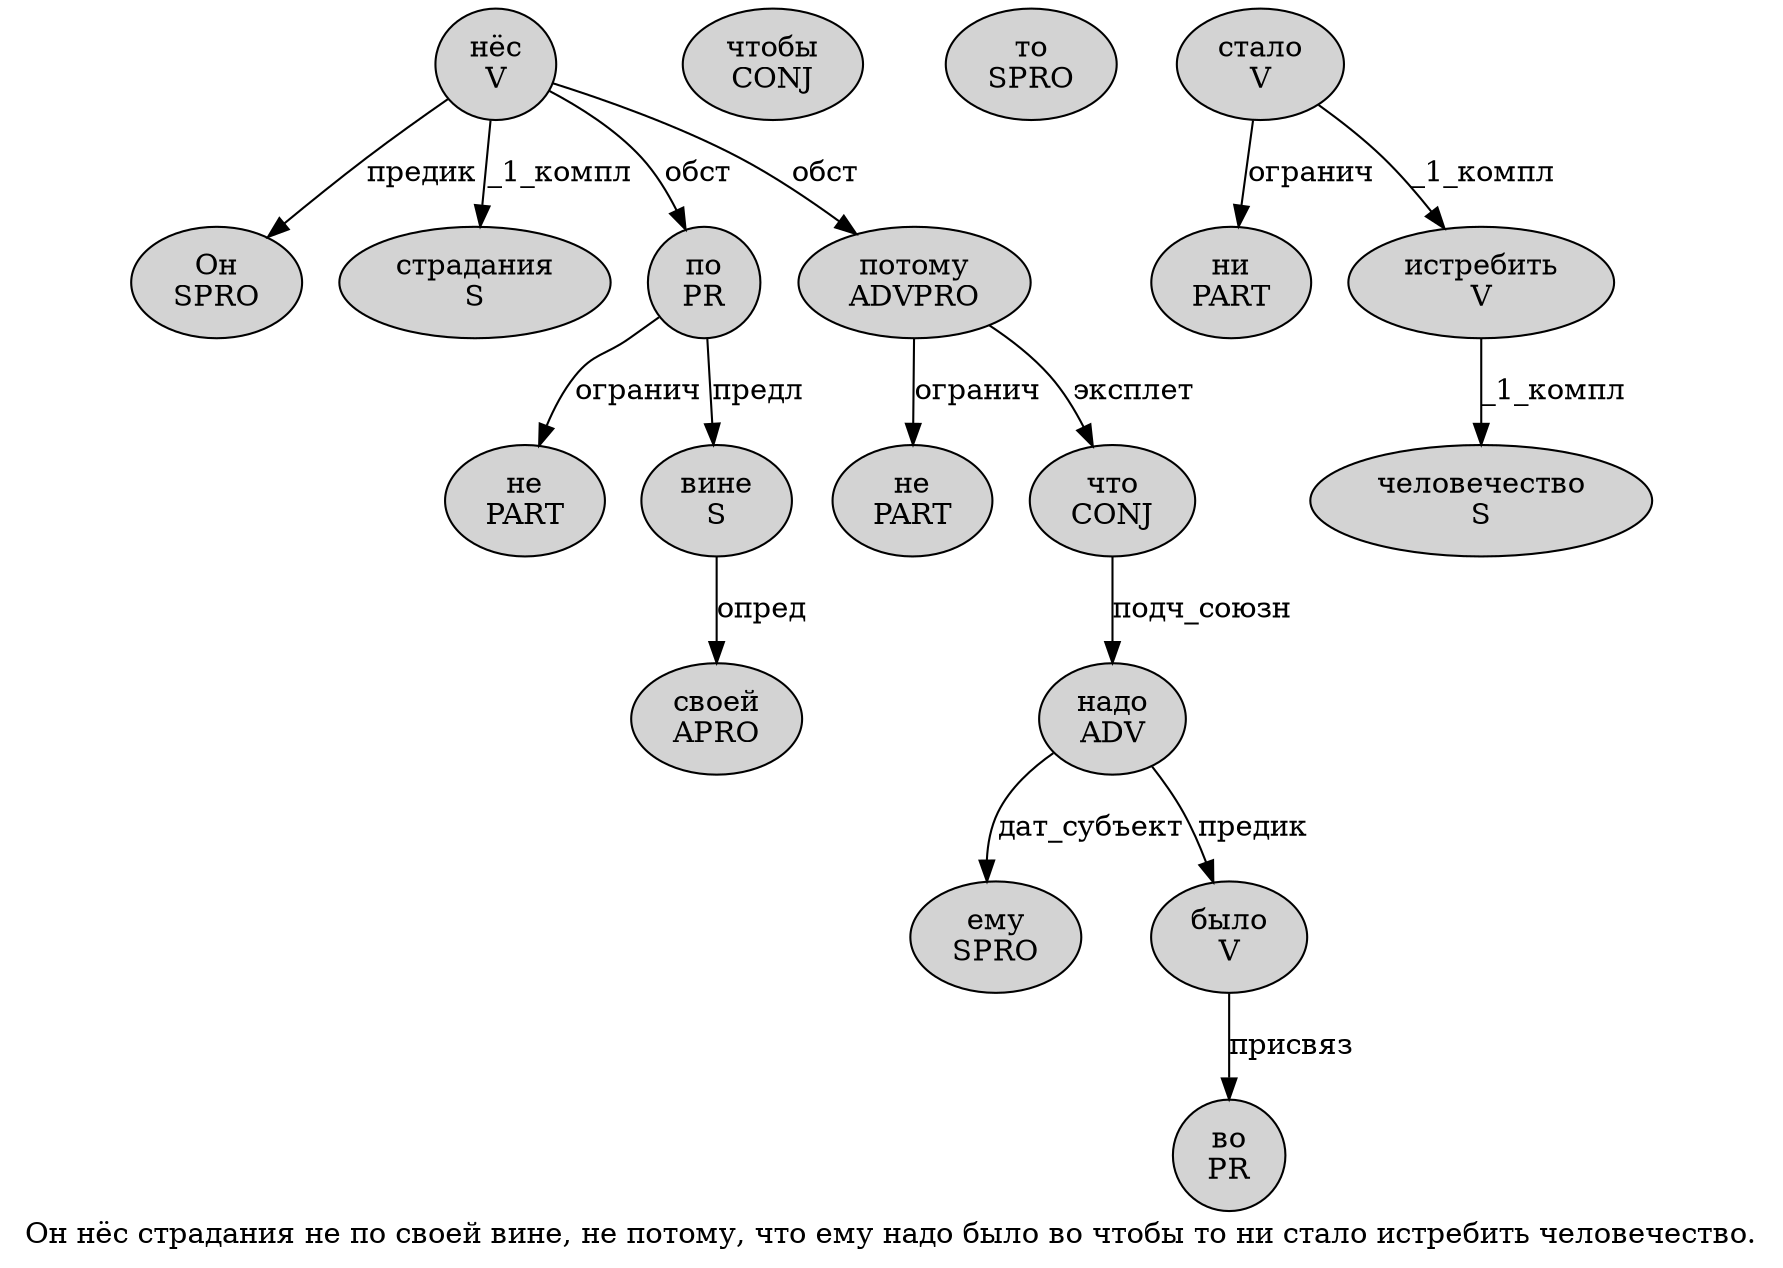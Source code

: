 digraph SENTENCE_4594 {
	graph [label="Он нёс страдания не по своей вине, не потому, что ему надо было во чтобы то ни стало истребить человечество."]
	node [style=filled]
		0 [label="Он
SPRO" color="" fillcolor=lightgray penwidth=1 shape=ellipse]
		1 [label="нёс
V" color="" fillcolor=lightgray penwidth=1 shape=ellipse]
		2 [label="страдания
S" color="" fillcolor=lightgray penwidth=1 shape=ellipse]
		3 [label="не
PART" color="" fillcolor=lightgray penwidth=1 shape=ellipse]
		4 [label="по
PR" color="" fillcolor=lightgray penwidth=1 shape=ellipse]
		5 [label="своей
APRO" color="" fillcolor=lightgray penwidth=1 shape=ellipse]
		6 [label="вине
S" color="" fillcolor=lightgray penwidth=1 shape=ellipse]
		8 [label="не
PART" color="" fillcolor=lightgray penwidth=1 shape=ellipse]
		9 [label="потому
ADVPRO" color="" fillcolor=lightgray penwidth=1 shape=ellipse]
		11 [label="что
CONJ" color="" fillcolor=lightgray penwidth=1 shape=ellipse]
		12 [label="ему
SPRO" color="" fillcolor=lightgray penwidth=1 shape=ellipse]
		13 [label="надо
ADV" color="" fillcolor=lightgray penwidth=1 shape=ellipse]
		14 [label="было
V" color="" fillcolor=lightgray penwidth=1 shape=ellipse]
		15 [label="во
PR" color="" fillcolor=lightgray penwidth=1 shape=ellipse]
		16 [label="чтобы
CONJ" color="" fillcolor=lightgray penwidth=1 shape=ellipse]
		17 [label="то
SPRO" color="" fillcolor=lightgray penwidth=1 shape=ellipse]
		18 [label="ни
PART" color="" fillcolor=lightgray penwidth=1 shape=ellipse]
		19 [label="стало
V" color="" fillcolor=lightgray penwidth=1 shape=ellipse]
		20 [label="истребить
V" color="" fillcolor=lightgray penwidth=1 shape=ellipse]
		21 [label="человечество
S" color="" fillcolor=lightgray penwidth=1 shape=ellipse]
			4 -> 3 [label="огранич"]
			4 -> 6 [label="предл"]
			11 -> 13 [label="подч_союзн"]
			1 -> 0 [label="предик"]
			1 -> 2 [label="_1_компл"]
			1 -> 4 [label="обст"]
			1 -> 9 [label="обст"]
			19 -> 18 [label="огранич"]
			19 -> 20 [label="_1_компл"]
			13 -> 12 [label="дат_субъект"]
			13 -> 14 [label="предик"]
			14 -> 15 [label="присвяз"]
			9 -> 8 [label="огранич"]
			9 -> 11 [label="эксплет"]
			6 -> 5 [label="опред"]
			20 -> 21 [label="_1_компл"]
}